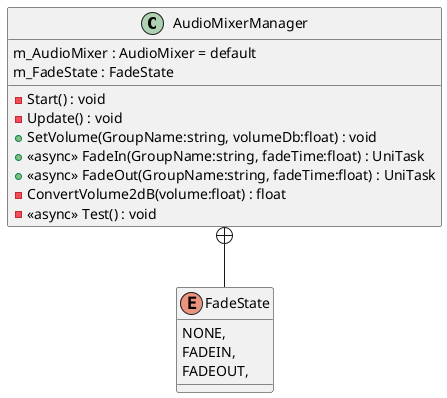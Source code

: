 @startuml
class AudioMixerManager {
    m_AudioMixer : AudioMixer = default
    m_FadeState : FadeState
    - Start() : void
    - Update() : void
    + SetVolume(GroupName:string, volumeDb:float) : void
    + <<async>> FadeIn(GroupName:string, fadeTime:float) : UniTask
    + <<async>> FadeOut(GroupName:string, fadeTime:float) : UniTask
    - ConvertVolume2dB(volume:float) : float
    - <<async>> Test() : void
}
enum FadeState {
    NONE,
    FADEIN,
    FADEOUT,
}
AudioMixerManager +-- FadeState
@enduml
